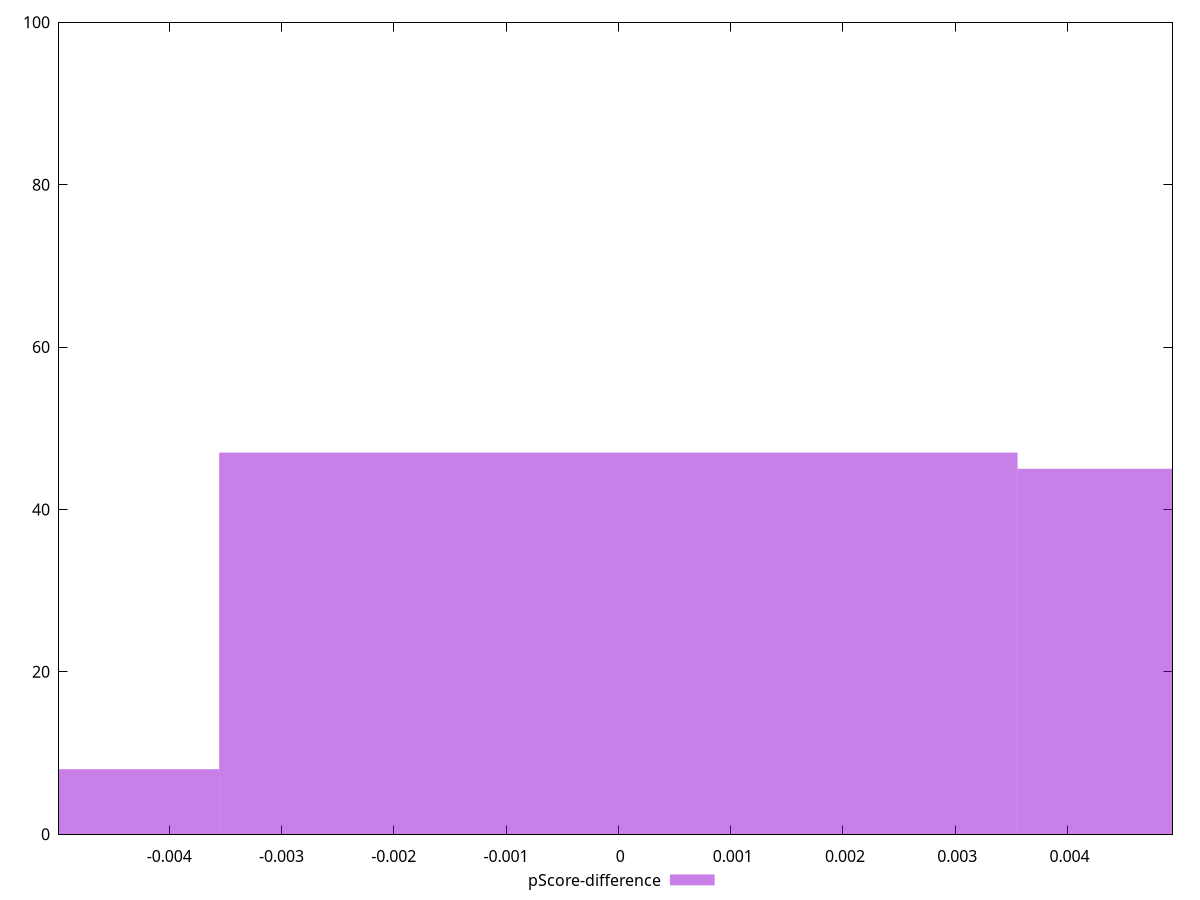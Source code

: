 reset

$pScoreDifference <<EOF
0 47
0.0071112199351298765 45
-0.0071112199351298765 8
EOF

set key outside below
set boxwidth 0.0071112199351298765
set xrange [-0.004982597250163701:0.004935894057951917]
set yrange [0:100]
set trange [0:100]
set style fill transparent solid 0.5 noborder
set terminal svg size 640, 490 enhanced background rgb 'white'
set output "report_00018_2021-02-10T15-25-16.877Z/interactive/samples/pages+cached+noadtech+nomedia/pScore-difference/histogram.svg"

plot $pScoreDifference title "pScore-difference" with boxes

reset

